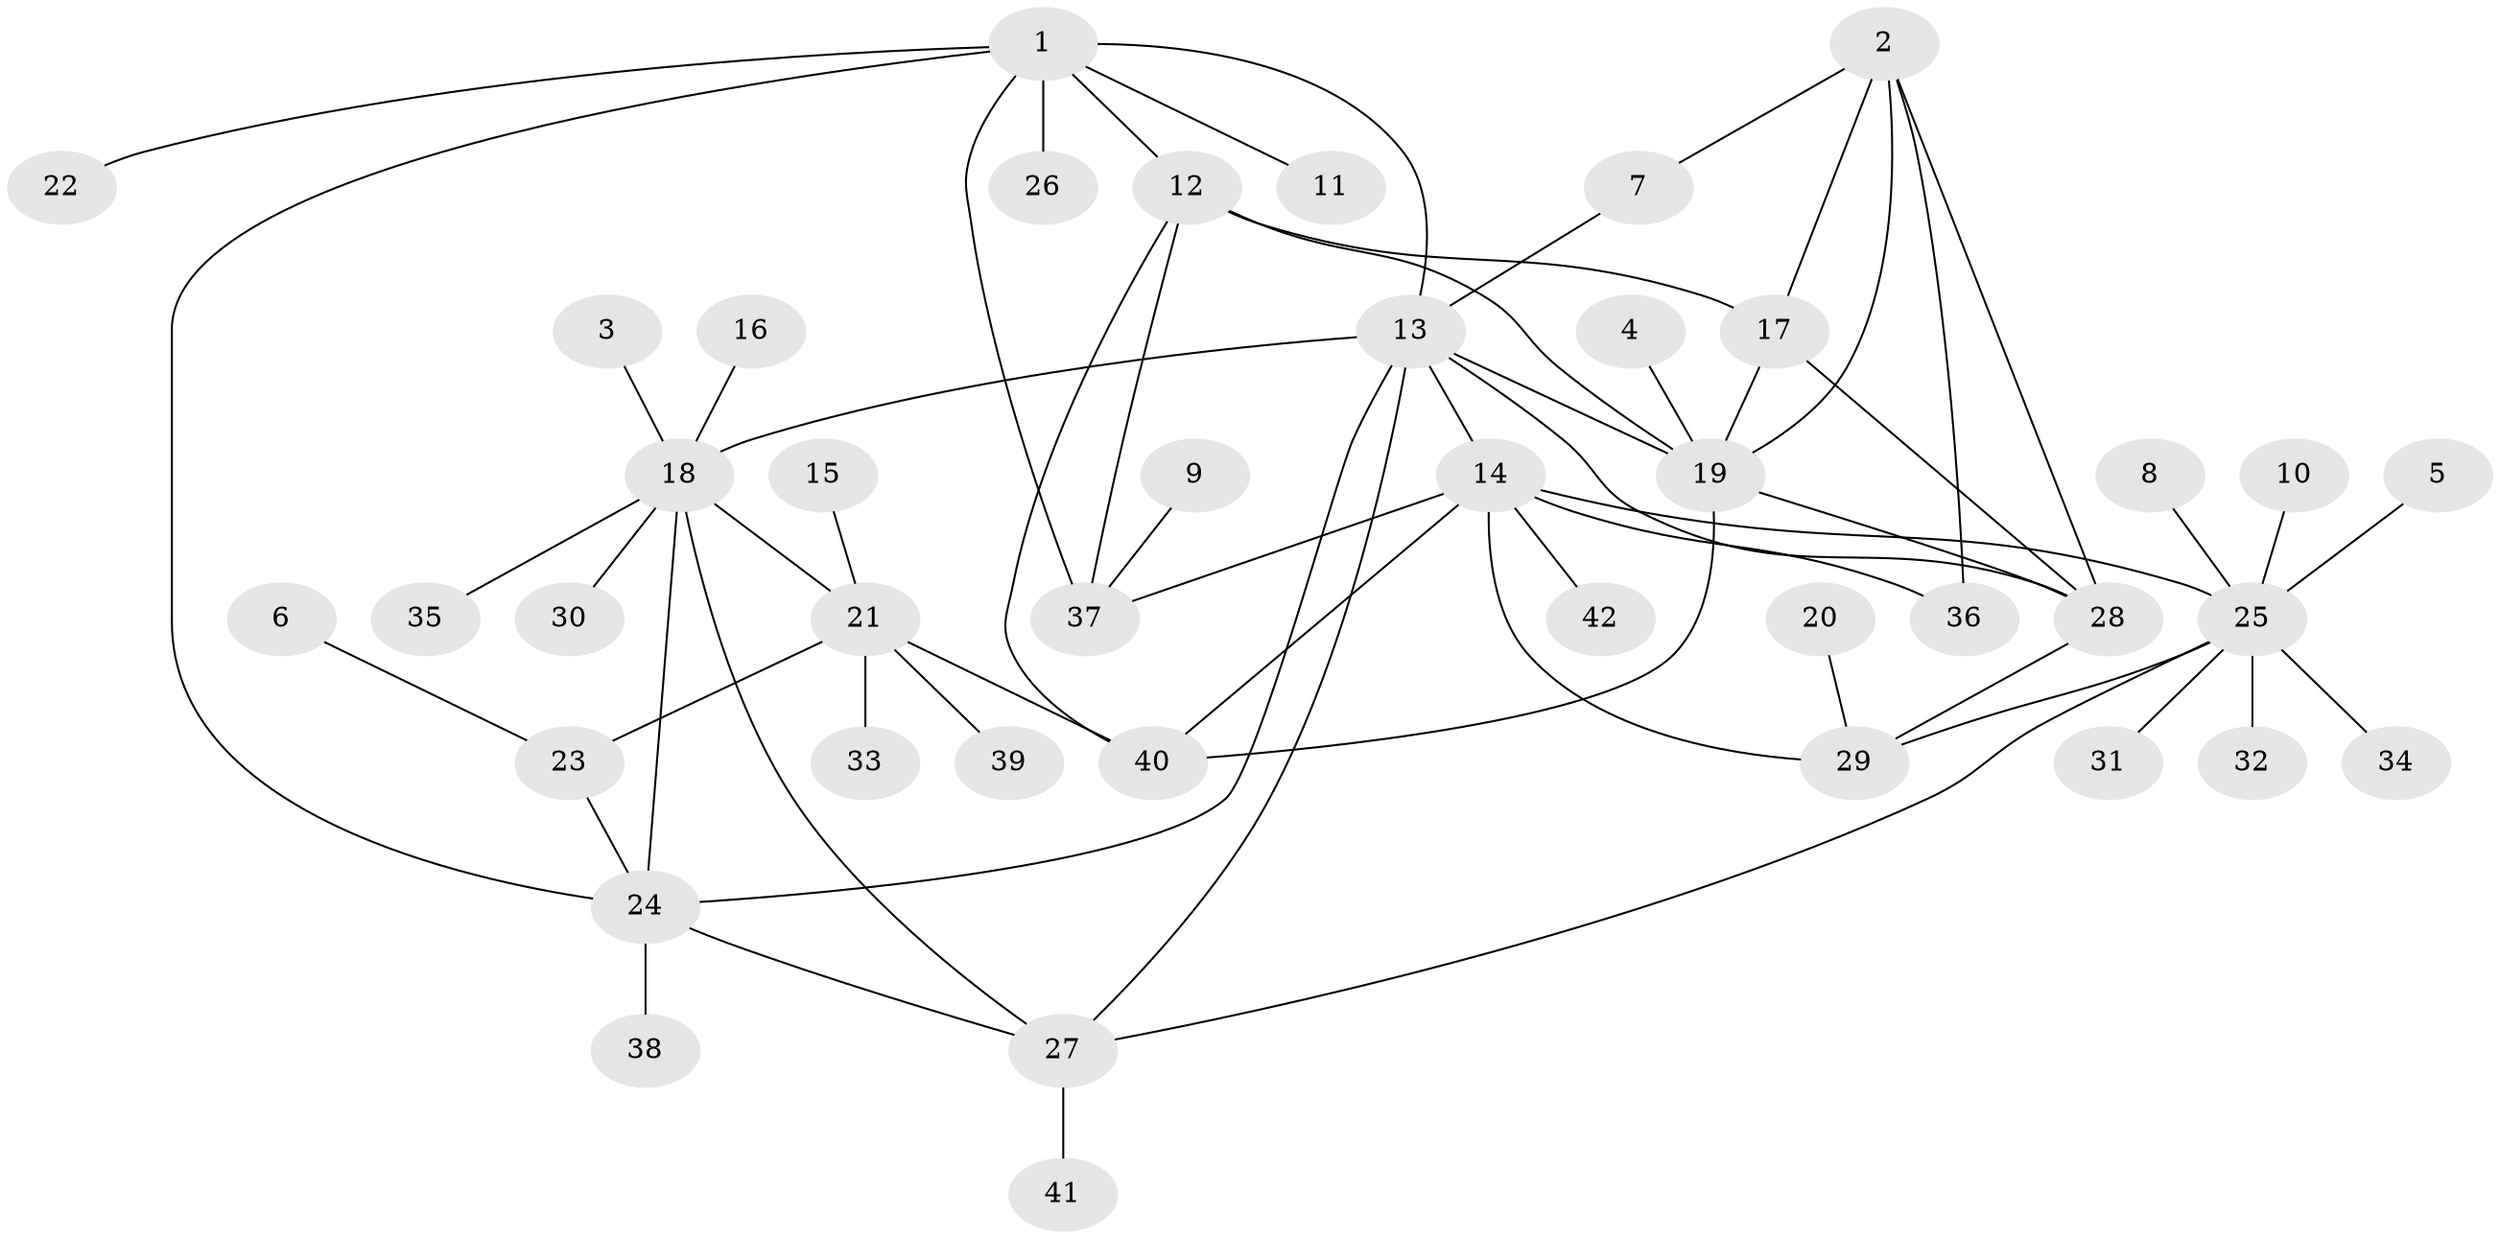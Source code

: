 // original degree distribution, {7: 0.047619047619047616, 5: 0.03571428571428571, 6: 0.03571428571428571, 8: 0.047619047619047616, 4: 0.047619047619047616, 10: 0.011904761904761904, 12: 0.011904761904761904, 9: 0.011904761904761904, 1: 0.5357142857142857, 2: 0.20238095238095238, 3: 0.011904761904761904}
// Generated by graph-tools (version 1.1) at 2025/26/03/09/25 03:26:37]
// undirected, 42 vertices, 62 edges
graph export_dot {
graph [start="1"]
  node [color=gray90,style=filled];
  1;
  2;
  3;
  4;
  5;
  6;
  7;
  8;
  9;
  10;
  11;
  12;
  13;
  14;
  15;
  16;
  17;
  18;
  19;
  20;
  21;
  22;
  23;
  24;
  25;
  26;
  27;
  28;
  29;
  30;
  31;
  32;
  33;
  34;
  35;
  36;
  37;
  38;
  39;
  40;
  41;
  42;
  1 -- 11 [weight=1.0];
  1 -- 12 [weight=2.0];
  1 -- 13 [weight=1.0];
  1 -- 22 [weight=1.0];
  1 -- 24 [weight=1.0];
  1 -- 26 [weight=1.0];
  1 -- 37 [weight=2.0];
  2 -- 7 [weight=1.0];
  2 -- 17 [weight=1.0];
  2 -- 19 [weight=1.0];
  2 -- 28 [weight=1.0];
  2 -- 36 [weight=1.0];
  3 -- 18 [weight=1.0];
  4 -- 19 [weight=1.0];
  5 -- 25 [weight=1.0];
  6 -- 23 [weight=1.0];
  7 -- 13 [weight=1.0];
  8 -- 25 [weight=1.0];
  9 -- 37 [weight=1.0];
  10 -- 25 [weight=1.0];
  12 -- 17 [weight=1.0];
  12 -- 19 [weight=1.0];
  12 -- 37 [weight=1.0];
  12 -- 40 [weight=1.0];
  13 -- 14 [weight=1.0];
  13 -- 18 [weight=1.0];
  13 -- 19 [weight=1.0];
  13 -- 24 [weight=1.0];
  13 -- 27 [weight=1.0];
  13 -- 28 [weight=1.0];
  14 -- 25 [weight=1.0];
  14 -- 29 [weight=2.0];
  14 -- 36 [weight=1.0];
  14 -- 37 [weight=1.0];
  14 -- 40 [weight=1.0];
  14 -- 42 [weight=1.0];
  15 -- 21 [weight=1.0];
  16 -- 18 [weight=1.0];
  17 -- 19 [weight=1.0];
  17 -- 28 [weight=1.0];
  18 -- 21 [weight=1.0];
  18 -- 24 [weight=1.0];
  18 -- 27 [weight=1.0];
  18 -- 30 [weight=1.0];
  18 -- 35 [weight=1.0];
  19 -- 28 [weight=1.0];
  19 -- 40 [weight=1.0];
  20 -- 29 [weight=1.0];
  21 -- 23 [weight=1.0];
  21 -- 33 [weight=1.0];
  21 -- 39 [weight=1.0];
  21 -- 40 [weight=4.0];
  23 -- 24 [weight=1.0];
  24 -- 27 [weight=1.0];
  24 -- 38 [weight=1.0];
  25 -- 27 [weight=1.0];
  25 -- 29 [weight=2.0];
  25 -- 31 [weight=1.0];
  25 -- 32 [weight=1.0];
  25 -- 34 [weight=1.0];
  27 -- 41 [weight=1.0];
  28 -- 29 [weight=1.0];
}
